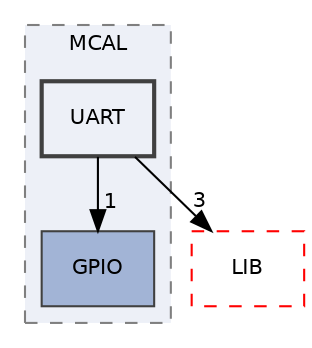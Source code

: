 digraph "Unit_10_SecondTermProject/Unit_10_SecondTermProject/ECU2/ECU2_Dashboard/Inc/MCAL/UART"
{
 // LATEX_PDF_SIZE
  edge [fontname="Helvetica",fontsize="10",labelfontname="Helvetica",labelfontsize="10"];
  node [fontname="Helvetica",fontsize="10",shape=record];
  compound=true
  subgraph clusterdir_e9a0d3b8d102ce52e6c93b4a232ee02c {
    graph [ bgcolor="#edf0f7", pencolor="grey50", style="filled,dashed,", label="MCAL", fontname="Helvetica", fontsize="10", URL="dir_e9a0d3b8d102ce52e6c93b4a232ee02c.html"]
  dir_715473645394d75e391df1f76991ed74 [shape=box, label="GPIO", style="filled,", fillcolor="#a2b4d6", color="grey25", URL="dir_715473645394d75e391df1f76991ed74.html"];
  dir_c5ebe907061506e5068b1e8b7d708ffa [shape=box, label="UART", style="filled,bold,", fillcolor="#edf0f7", color="grey25", URL="dir_c5ebe907061506e5068b1e8b7d708ffa.html"];
  }
  dir_d22e1ea2fc680c6f0dcd19c090781ff5 [shape=box, label="LIB", style="dashed,", fillcolor="#edf0f7", color="red", URL="dir_d22e1ea2fc680c6f0dcd19c090781ff5.html"];
  dir_c5ebe907061506e5068b1e8b7d708ffa->dir_715473645394d75e391df1f76991ed74 [headlabel="1", labeldistance=1.5 headhref="dir_000023_000009.html"];
  dir_c5ebe907061506e5068b1e8b7d708ffa->dir_d22e1ea2fc680c6f0dcd19c090781ff5 [headlabel="3", labeldistance=1.5 headhref="dir_000023_000015.html"];
}
